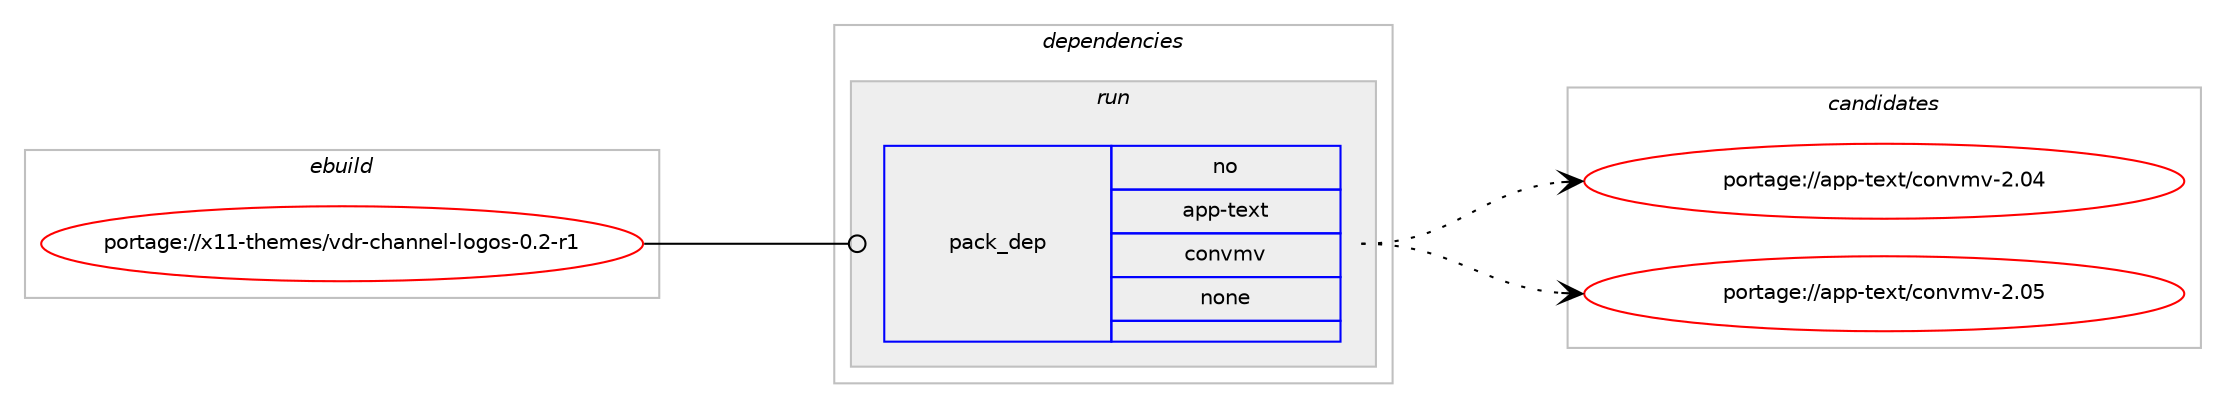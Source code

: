 digraph prolog {

# *************
# Graph options
# *************

newrank=true;
concentrate=true;
compound=true;
graph [rankdir=LR,fontname=Helvetica,fontsize=10,ranksep=1.5];#, ranksep=2.5, nodesep=0.2];
edge  [arrowhead=vee];
node  [fontname=Helvetica,fontsize=10];

# **********
# The ebuild
# **********

subgraph cluster_leftcol {
color=gray;
rank=same;
label=<<i>ebuild</i>>;
id [label="portage://x11-themes/vdr-channel-logos-0.2-r1", color=red, width=4, href="../x11-themes/vdr-channel-logos-0.2-r1.svg"];
}

# ****************
# The dependencies
# ****************

subgraph cluster_midcol {
color=gray;
label=<<i>dependencies</i>>;
subgraph cluster_compile {
fillcolor="#eeeeee";
style=filled;
label=<<i>compile</i>>;
}
subgraph cluster_compileandrun {
fillcolor="#eeeeee";
style=filled;
label=<<i>compile and run</i>>;
}
subgraph cluster_run {
fillcolor="#eeeeee";
style=filled;
label=<<i>run</i>>;
subgraph pack341329 {
dependency458686 [label=<<TABLE BORDER="0" CELLBORDER="1" CELLSPACING="0" CELLPADDING="4" WIDTH="220"><TR><TD ROWSPAN="6" CELLPADDING="30">pack_dep</TD></TR><TR><TD WIDTH="110">no</TD></TR><TR><TD>app-text</TD></TR><TR><TD>convmv</TD></TR><TR><TD>none</TD></TR><TR><TD></TD></TR></TABLE>>, shape=none, color=blue];
}
id:e -> dependency458686:w [weight=20,style="solid",arrowhead="odot"];
}
}

# **************
# The candidates
# **************

subgraph cluster_choices {
rank=same;
color=gray;
label=<<i>candidates</i>>;

subgraph choice341329 {
color=black;
nodesep=1;
choiceportage971121124511610112011647991111101181091184550464852 [label="portage://app-text/convmv-2.04", color=red, width=4,href="../app-text/convmv-2.04.svg"];
choiceportage971121124511610112011647991111101181091184550464853 [label="portage://app-text/convmv-2.05", color=red, width=4,href="../app-text/convmv-2.05.svg"];
dependency458686:e -> choiceportage971121124511610112011647991111101181091184550464852:w [style=dotted,weight="100"];
dependency458686:e -> choiceportage971121124511610112011647991111101181091184550464853:w [style=dotted,weight="100"];
}
}

}
